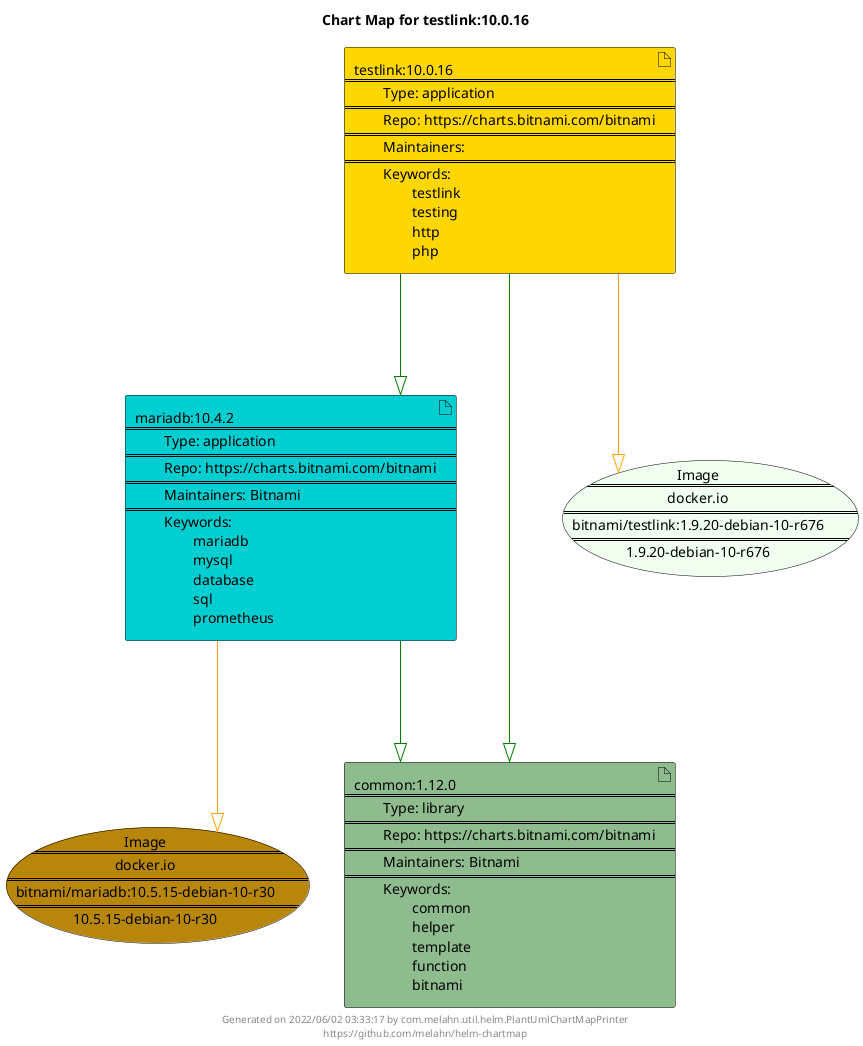 @startuml
skinparam linetype ortho
skinparam backgroundColor white
skinparam usecaseBorderColor black
skinparam usecaseArrowColor LightSlateGray
skinparam artifactBorderColor black
skinparam artifactArrowColor LightSlateGray

title Chart Map for testlink:10.0.16

'There are 3 referenced Helm Charts
artifact "testlink:10.0.16\n====\n\tType: application\n====\n\tRepo: https://charts.bitnami.com/bitnami\n====\n\tMaintainers: \n====\n\tKeywords: \n\t\ttestlink\n\t\ttesting\n\t\thttp\n\t\tphp" as testlink_10_0_16 #Gold
artifact "mariadb:10.4.2\n====\n\tType: application\n====\n\tRepo: https://charts.bitnami.com/bitnami\n====\n\tMaintainers: Bitnami\n====\n\tKeywords: \n\t\tmariadb\n\t\tmysql\n\t\tdatabase\n\t\tsql\n\t\tprometheus" as mariadb_10_4_2 #DarkTurquoise
artifact "common:1.12.0\n====\n\tType: library\n====\n\tRepo: https://charts.bitnami.com/bitnami\n====\n\tMaintainers: Bitnami\n====\n\tKeywords: \n\t\tcommon\n\t\thelper\n\t\ttemplate\n\t\tfunction\n\t\tbitnami" as common_1_12_0 #DarkSeaGreen

'There are 2 referenced Docker Images
usecase "Image\n====\ndocker.io\n====\nbitnami/mariadb:10.5.15-debian-10-r30\n====\n10.5.15-debian-10-r30" as docker_io_bitnami_mariadb_10_5_15_debian_10_r30 #DarkGoldenRod
usecase "Image\n====\ndocker.io\n====\nbitnami/testlink:1.9.20-debian-10-r676\n====\n1.9.20-debian-10-r676" as docker_io_bitnami_testlink_1_9_20_debian_10_r676 #HoneyDew

'Chart Dependencies
testlink_10_0_16--[#green]-|>mariadb_10_4_2
mariadb_10_4_2--[#green]-|>common_1_12_0
testlink_10_0_16--[#green]-|>common_1_12_0
testlink_10_0_16--[#orange]-|>docker_io_bitnami_testlink_1_9_20_debian_10_r676
mariadb_10_4_2--[#orange]-|>docker_io_bitnami_mariadb_10_5_15_debian_10_r30

center footer Generated on 2022/06/02 03:33:17 by com.melahn.util.helm.PlantUmlChartMapPrinter\nhttps://github.com/melahn/helm-chartmap
@enduml
